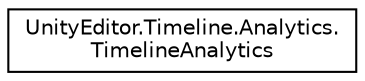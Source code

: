 digraph "Graphical Class Hierarchy"
{
 // LATEX_PDF_SIZE
  edge [fontname="Helvetica",fontsize="10",labelfontname="Helvetica",labelfontsize="10"];
  node [fontname="Helvetica",fontsize="10",shape=record];
  rankdir="LR";
  Node0 [label="UnityEditor.Timeline.Analytics.\lTimelineAnalytics",height=0.2,width=0.4,color="black", fillcolor="white", style="filled",URL="$class_unity_editor_1_1_timeline_1_1_analytics_1_1_timeline_analytics.html",tooltip=" "];
}
